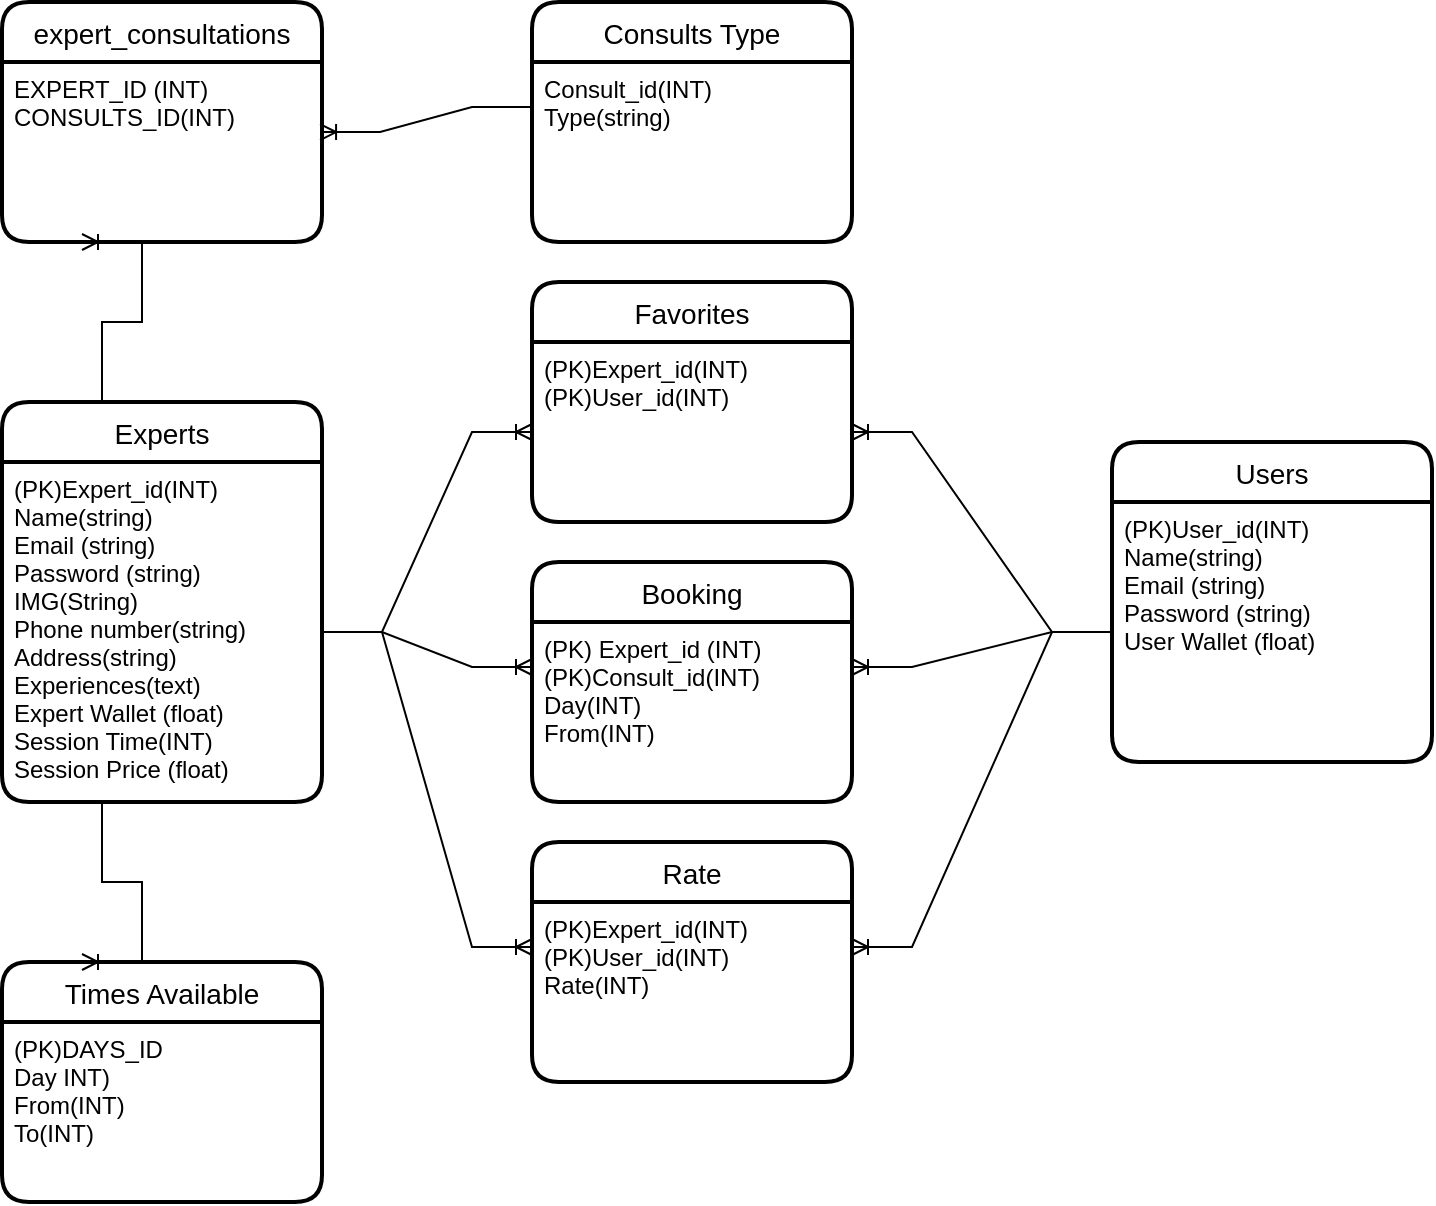 <mxfile version="20.8.1" type="device"><diagram id="hcE2ZZlXGF7xZaIKzrmz" name="Page-1"><mxGraphModel dx="880" dy="1562" grid="1" gridSize="10" guides="1" tooltips="1" connect="1" arrows="1" fold="1" page="1" pageScale="1" pageWidth="850" pageHeight="1100" math="0" shadow="0"><root><mxCell id="0"/><mxCell id="1" parent="0"/><mxCell id="bUiPgC6cC3jhWcDNpUaZ-16" value="Experts" style="swimlane;childLayout=stackLayout;horizontal=1;startSize=30;horizontalStack=0;rounded=1;fontSize=14;fontStyle=0;strokeWidth=2;resizeParent=0;resizeLast=1;shadow=0;dashed=0;align=center;" parent="1" vertex="1"><mxGeometry x="185" y="30" width="160" height="200" as="geometry"/></mxCell><mxCell id="bUiPgC6cC3jhWcDNpUaZ-17" value="(PK)Expert_id(INT)&#10;Name(string)&#10;Email (string)&#10;Password (string)&#10;IMG(String)&#10;Phone number(string)&#10;Address(string)&#10;Experiences(text)&#10;Expert Wallet (float)&#10;Session Time(INT)&#10;Session Price (float)" style="align=left;strokeColor=none;fillColor=none;spacingLeft=4;fontSize=12;verticalAlign=top;resizable=0;rotatable=0;part=1;" parent="bUiPgC6cC3jhWcDNpUaZ-16" vertex="1"><mxGeometry y="30" width="160" height="170" as="geometry"/></mxCell><mxCell id="bUiPgC6cC3jhWcDNpUaZ-21" value="Users" style="swimlane;childLayout=stackLayout;horizontal=1;startSize=30;horizontalStack=0;rounded=1;fontSize=14;fontStyle=0;strokeWidth=2;resizeParent=0;resizeLast=1;shadow=0;dashed=0;align=center;" parent="1" vertex="1"><mxGeometry x="740" y="50" width="160" height="160" as="geometry"/></mxCell><mxCell id="bUiPgC6cC3jhWcDNpUaZ-22" value="(PK)User_id(INT)&#10;Name(string)&#10;Email (string)&#10;Password (string)&#10;User Wallet (float)" style="align=left;strokeColor=none;fillColor=none;spacingLeft=4;fontSize=12;verticalAlign=top;resizable=0;rotatable=0;part=1;" parent="bUiPgC6cC3jhWcDNpUaZ-21" vertex="1"><mxGeometry y="30" width="160" height="130" as="geometry"/></mxCell><mxCell id="bUiPgC6cC3jhWcDNpUaZ-24" value="Booking" style="swimlane;childLayout=stackLayout;horizontal=1;startSize=30;horizontalStack=0;rounded=1;fontSize=14;fontStyle=0;strokeWidth=2;resizeParent=0;resizeLast=1;shadow=0;dashed=0;align=center;" parent="1" vertex="1"><mxGeometry x="450" y="110" width="160" height="120" as="geometry"/></mxCell><mxCell id="bUiPgC6cC3jhWcDNpUaZ-25" value="(PK) Expert_id (INT)&#10;(PK)Consult_id(INT)&#10;Day(INT)&#10;From(INT)" style="align=left;strokeColor=none;fillColor=none;spacingLeft=4;fontSize=12;verticalAlign=top;resizable=0;rotatable=0;part=1;" parent="bUiPgC6cC3jhWcDNpUaZ-24" vertex="1"><mxGeometry y="30" width="160" height="90" as="geometry"/></mxCell><mxCell id="bUiPgC6cC3jhWcDNpUaZ-28" value="" style="edgeStyle=entityRelationEdgeStyle;fontSize=12;html=1;endArrow=ERoneToMany;rounded=0;entryX=0;entryY=0.25;entryDx=0;entryDy=0;" parent="1" source="bUiPgC6cC3jhWcDNpUaZ-17" target="bUiPgC6cC3jhWcDNpUaZ-25" edge="1"><mxGeometry width="100" height="100" relative="1" as="geometry"><mxPoint x="180" y="260" as="sourcePoint"/><mxPoint x="260" y="240" as="targetPoint"/></mxGeometry></mxCell><mxCell id="bUiPgC6cC3jhWcDNpUaZ-29" value="" style="edgeStyle=entityRelationEdgeStyle;fontSize=12;html=1;endArrow=ERoneToMany;rounded=0;exitX=0;exitY=0.5;exitDx=0;exitDy=0;entryX=1;entryY=0.25;entryDx=0;entryDy=0;" parent="1" source="bUiPgC6cC3jhWcDNpUaZ-22" target="bUiPgC6cC3jhWcDNpUaZ-25" edge="1"><mxGeometry width="100" height="100" relative="1" as="geometry"><mxPoint x="520" y="210" as="sourcePoint"/><mxPoint x="620" y="110" as="targetPoint"/></mxGeometry></mxCell><mxCell id="bUiPgC6cC3jhWcDNpUaZ-30" value="Times Available" style="swimlane;childLayout=stackLayout;horizontal=1;startSize=30;horizontalStack=0;rounded=1;fontSize=14;fontStyle=0;strokeWidth=2;resizeParent=0;resizeLast=1;shadow=0;dashed=0;align=center;" parent="1" vertex="1"><mxGeometry x="185" y="310" width="160" height="120" as="geometry"/></mxCell><mxCell id="bUiPgC6cC3jhWcDNpUaZ-31" value="(PK)DAYS_ID&#10;Day INT)&#10;From(INT)&#10;To(INT)" style="align=left;strokeColor=none;fillColor=none;spacingLeft=4;fontSize=12;verticalAlign=top;resizable=0;rotatable=0;part=1;" parent="bUiPgC6cC3jhWcDNpUaZ-30" vertex="1"><mxGeometry y="30" width="160" height="90" as="geometry"/></mxCell><mxCell id="bUiPgC6cC3jhWcDNpUaZ-39" value="" style="edgeStyle=entityRelationEdgeStyle;fontSize=12;html=1;endArrow=ERoneToMany;rounded=0;exitX=0.5;exitY=1;exitDx=0;exitDy=0;entryX=0.25;entryY=0;entryDx=0;entryDy=0;" parent="1" source="bUiPgC6cC3jhWcDNpUaZ-17" target="bUiPgC6cC3jhWcDNpUaZ-30" edge="1"><mxGeometry width="100" height="100" relative="1" as="geometry"><mxPoint x="520" y="360" as="sourcePoint"/><mxPoint x="265" y="320" as="targetPoint"/></mxGeometry></mxCell><mxCell id="VHARfzl91yzR8uqiC17Z-1" value="Consults Type" style="swimlane;childLayout=stackLayout;horizontal=1;startSize=30;horizontalStack=0;rounded=1;fontSize=14;fontStyle=0;strokeWidth=2;resizeParent=0;resizeLast=1;shadow=0;dashed=0;align=center;" parent="1" vertex="1"><mxGeometry x="450" y="-170" width="160" height="120" as="geometry"/></mxCell><mxCell id="VHARfzl91yzR8uqiC17Z-2" value="Consult_id(INT)&#10;Type(string)" style="align=left;strokeColor=none;fillColor=none;spacingLeft=4;fontSize=12;verticalAlign=top;resizable=0;rotatable=0;part=1;" parent="VHARfzl91yzR8uqiC17Z-1" vertex="1"><mxGeometry y="30" width="160" height="90" as="geometry"/></mxCell><mxCell id="L7won6_mCULIC82OTLv4-1" value="expert_consultations" style="swimlane;childLayout=stackLayout;horizontal=1;startSize=30;horizontalStack=0;rounded=1;fontSize=14;fontStyle=0;strokeWidth=2;resizeParent=0;resizeLast=1;shadow=0;dashed=0;align=center;" parent="1" vertex="1"><mxGeometry x="185" y="-170" width="160" height="120" as="geometry"/></mxCell><mxCell id="L7won6_mCULIC82OTLv4-2" value="EXPERT_ID (INT)&#10;CONSULTS_ID(INT)" style="align=left;strokeColor=none;fillColor=none;spacingLeft=4;fontSize=12;verticalAlign=top;resizable=0;rotatable=0;part=1;" parent="L7won6_mCULIC82OTLv4-1" vertex="1"><mxGeometry y="30" width="160" height="90" as="geometry"/></mxCell><mxCell id="L7won6_mCULIC82OTLv4-3" value="" style="edgeStyle=entityRelationEdgeStyle;fontSize=12;html=1;endArrow=ERoneToMany;rounded=0;entryX=0.25;entryY=1;entryDx=0;entryDy=0;exitX=0.5;exitY=0;exitDx=0;exitDy=0;" parent="1" source="bUiPgC6cC3jhWcDNpUaZ-16" target="L7won6_mCULIC82OTLv4-2" edge="1"><mxGeometry width="100" height="100" relative="1" as="geometry"><mxPoint x="160" y="60" as="sourcePoint"/><mxPoint x="260" y="-40" as="targetPoint"/></mxGeometry></mxCell><mxCell id="L7won6_mCULIC82OTLv4-4" value="" style="edgeStyle=entityRelationEdgeStyle;fontSize=12;html=1;endArrow=ERoneToMany;rounded=0;entryX=0.994;entryY=0.389;entryDx=0;entryDy=0;entryPerimeter=0;exitX=0;exitY=0.25;exitDx=0;exitDy=0;" parent="1" source="VHARfzl91yzR8uqiC17Z-2" target="L7won6_mCULIC82OTLv4-2" edge="1"><mxGeometry width="100" height="100" relative="1" as="geometry"><mxPoint x="270" y="-20" as="sourcePoint"/><mxPoint x="370" y="-120" as="targetPoint"/></mxGeometry></mxCell><mxCell id="xqOrjhfhSsIzuqguPBUE-1" value="Favorites" style="swimlane;childLayout=stackLayout;horizontal=1;startSize=30;horizontalStack=0;rounded=1;fontSize=14;fontStyle=0;strokeWidth=2;resizeParent=0;resizeLast=1;shadow=0;dashed=0;align=center;" parent="1" vertex="1"><mxGeometry x="450" y="-30" width="160" height="120" as="geometry"/></mxCell><mxCell id="xqOrjhfhSsIzuqguPBUE-2" value="(PK)Expert_id(INT)&#10;(PK)User_id(INT)&#10;" style="align=left;strokeColor=none;fillColor=none;spacingLeft=4;fontSize=12;verticalAlign=top;resizable=0;rotatable=0;part=1;fontStyle=0" parent="xqOrjhfhSsIzuqguPBUE-1" vertex="1"><mxGeometry y="30" width="160" height="90" as="geometry"/></mxCell><mxCell id="xqOrjhfhSsIzuqguPBUE-3" value="" style="edgeStyle=entityRelationEdgeStyle;fontSize=12;html=1;endArrow=ERoneToMany;rounded=0;entryX=0;entryY=0.5;entryDx=0;entryDy=0;exitX=1;exitY=0.5;exitDx=0;exitDy=0;" parent="1" source="bUiPgC6cC3jhWcDNpUaZ-17" target="xqOrjhfhSsIzuqguPBUE-2" edge="1"><mxGeometry x="0.554" y="19" width="100" height="100" relative="1" as="geometry"><mxPoint x="330" y="180" as="sourcePoint"/><mxPoint x="430" y="80" as="targetPoint"/><mxPoint x="1" as="offset"/></mxGeometry></mxCell><mxCell id="xqOrjhfhSsIzuqguPBUE-4" value="" style="edgeStyle=entityRelationEdgeStyle;fontSize=12;html=1;endArrow=ERoneToMany;rounded=0;exitX=0;exitY=0.5;exitDx=0;exitDy=0;entryX=1;entryY=0.5;entryDx=0;entryDy=0;" parent="1" source="bUiPgC6cC3jhWcDNpUaZ-22" target="xqOrjhfhSsIzuqguPBUE-2" edge="1"><mxGeometry width="100" height="100" relative="1" as="geometry"><mxPoint x="670" y="170" as="sourcePoint"/><mxPoint x="770" y="70" as="targetPoint"/></mxGeometry></mxCell><mxCell id="SMHiZboNbsNWcoH1DQT2-1" value="Rate" style="swimlane;childLayout=stackLayout;horizontal=1;startSize=30;horizontalStack=0;rounded=1;fontSize=14;fontStyle=0;strokeWidth=2;resizeParent=0;resizeLast=1;shadow=0;dashed=0;align=center;" vertex="1" parent="1"><mxGeometry x="450" y="250" width="160" height="120" as="geometry"/></mxCell><mxCell id="SMHiZboNbsNWcoH1DQT2-2" value="(PK)Expert_id(INT)&#10;(PK)User_id(INT)&#10;Rate(INT)" style="align=left;strokeColor=none;fillColor=none;spacingLeft=4;fontSize=12;verticalAlign=top;resizable=0;rotatable=0;part=1;" vertex="1" parent="SMHiZboNbsNWcoH1DQT2-1"><mxGeometry y="30" width="160" height="90" as="geometry"/></mxCell><mxCell id="SMHiZboNbsNWcoH1DQT2-3" value="" style="edgeStyle=entityRelationEdgeStyle;fontSize=12;html=1;endArrow=ERoneToMany;rounded=0;exitX=1;exitY=0.5;exitDx=0;exitDy=0;entryX=0;entryY=0.25;entryDx=0;entryDy=0;" edge="1" parent="1" source="bUiPgC6cC3jhWcDNpUaZ-17" target="SMHiZboNbsNWcoH1DQT2-2"><mxGeometry width="100" height="100" relative="1" as="geometry"><mxPoint x="340" y="310" as="sourcePoint"/><mxPoint x="440" y="210" as="targetPoint"/></mxGeometry></mxCell><mxCell id="SMHiZboNbsNWcoH1DQT2-4" value="" style="edgeStyle=entityRelationEdgeStyle;fontSize=12;html=1;endArrow=ERoneToMany;rounded=0;exitX=0;exitY=0.5;exitDx=0;exitDy=0;entryX=1;entryY=0.25;entryDx=0;entryDy=0;" edge="1" parent="1" source="bUiPgC6cC3jhWcDNpUaZ-22" target="SMHiZboNbsNWcoH1DQT2-2"><mxGeometry width="100" height="100" relative="1" as="geometry"><mxPoint x="600" y="380" as="sourcePoint"/><mxPoint x="700" y="280" as="targetPoint"/></mxGeometry></mxCell></root></mxGraphModel></diagram></mxfile>